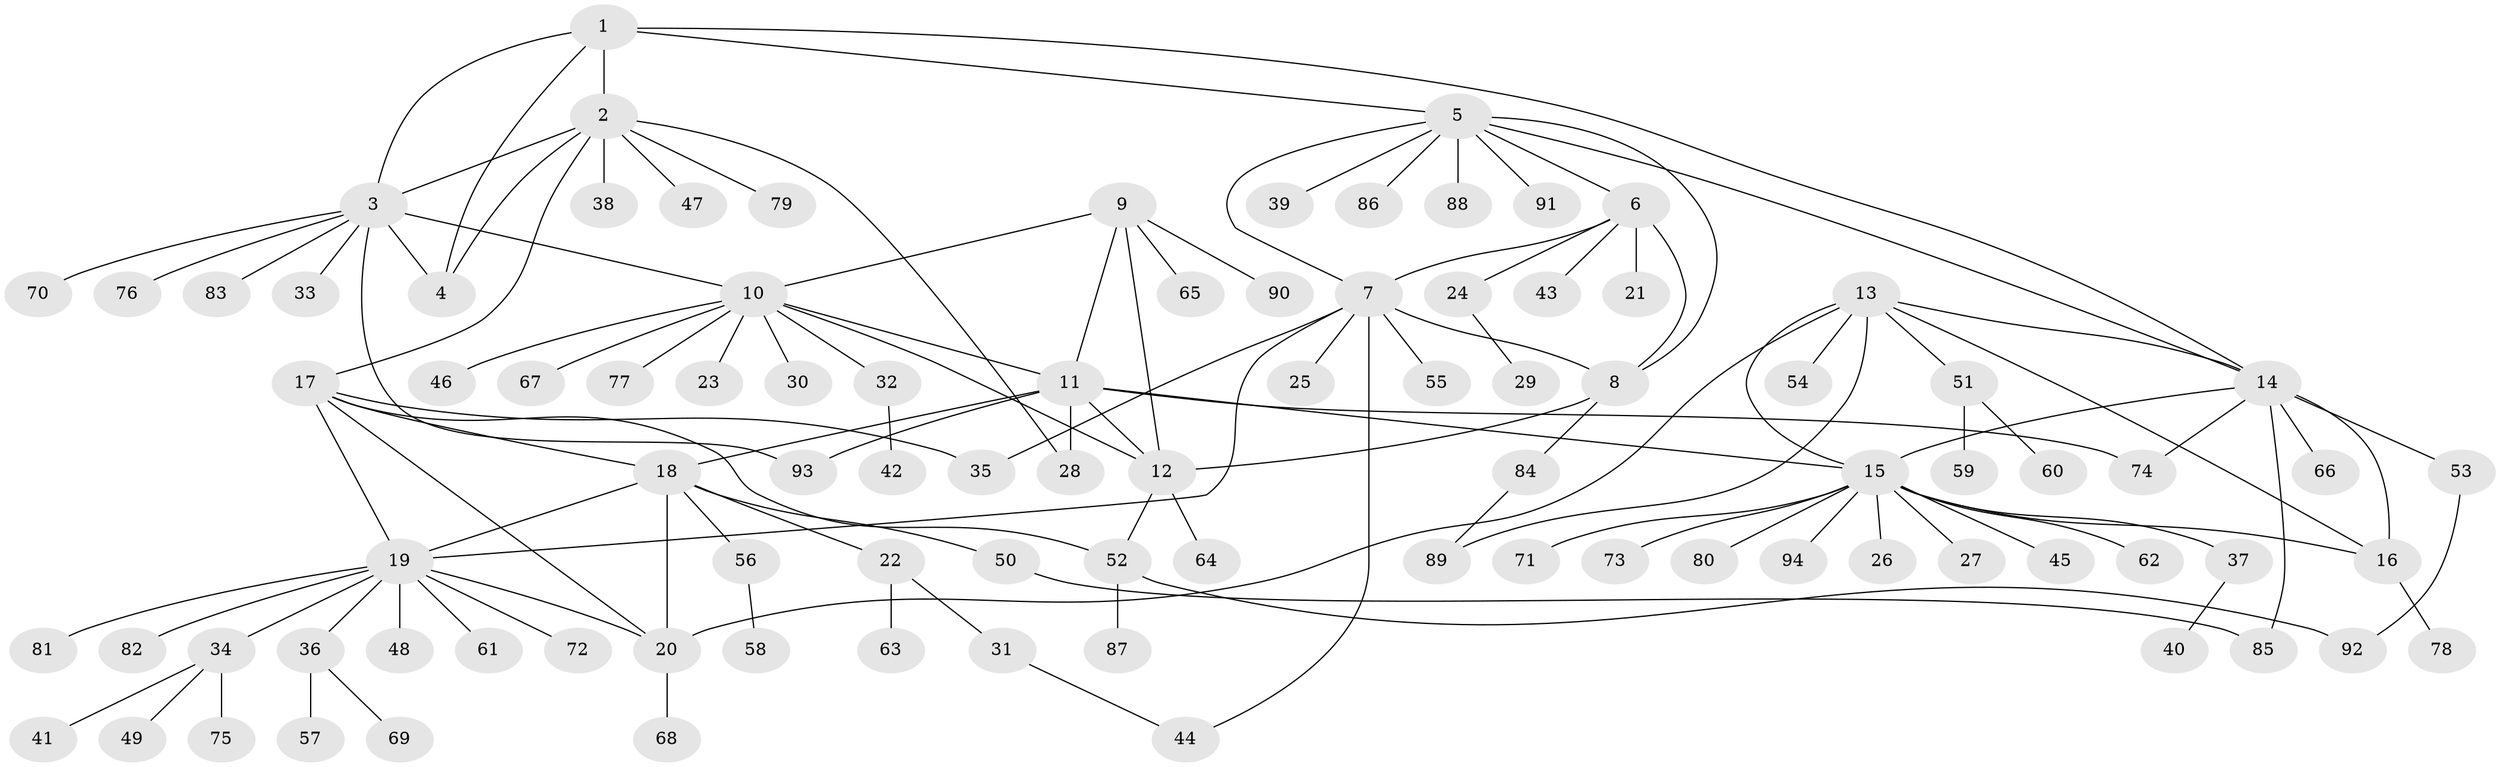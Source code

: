 // Generated by graph-tools (version 1.1) at 2025/11/02/27/25 16:11:29]
// undirected, 94 vertices, 123 edges
graph export_dot {
graph [start="1"]
  node [color=gray90,style=filled];
  1;
  2;
  3;
  4;
  5;
  6;
  7;
  8;
  9;
  10;
  11;
  12;
  13;
  14;
  15;
  16;
  17;
  18;
  19;
  20;
  21;
  22;
  23;
  24;
  25;
  26;
  27;
  28;
  29;
  30;
  31;
  32;
  33;
  34;
  35;
  36;
  37;
  38;
  39;
  40;
  41;
  42;
  43;
  44;
  45;
  46;
  47;
  48;
  49;
  50;
  51;
  52;
  53;
  54;
  55;
  56;
  57;
  58;
  59;
  60;
  61;
  62;
  63;
  64;
  65;
  66;
  67;
  68;
  69;
  70;
  71;
  72;
  73;
  74;
  75;
  76;
  77;
  78;
  79;
  80;
  81;
  82;
  83;
  84;
  85;
  86;
  87;
  88;
  89;
  90;
  91;
  92;
  93;
  94;
  1 -- 2;
  1 -- 3;
  1 -- 4;
  1 -- 5;
  1 -- 14;
  2 -- 3;
  2 -- 4;
  2 -- 17;
  2 -- 28;
  2 -- 38;
  2 -- 47;
  2 -- 79;
  3 -- 4;
  3 -- 10;
  3 -- 33;
  3 -- 70;
  3 -- 76;
  3 -- 83;
  3 -- 93;
  5 -- 6;
  5 -- 7;
  5 -- 8;
  5 -- 14;
  5 -- 39;
  5 -- 86;
  5 -- 88;
  5 -- 91;
  6 -- 7;
  6 -- 8;
  6 -- 21;
  6 -- 24;
  6 -- 43;
  7 -- 8;
  7 -- 19;
  7 -- 25;
  7 -- 35;
  7 -- 44;
  7 -- 55;
  8 -- 12;
  8 -- 84;
  9 -- 10;
  9 -- 11;
  9 -- 12;
  9 -- 65;
  9 -- 90;
  10 -- 11;
  10 -- 12;
  10 -- 23;
  10 -- 30;
  10 -- 32;
  10 -- 46;
  10 -- 67;
  10 -- 77;
  11 -- 12;
  11 -- 15;
  11 -- 18;
  11 -- 28;
  11 -- 74;
  11 -- 93;
  12 -- 52;
  12 -- 64;
  13 -- 14;
  13 -- 15;
  13 -- 16;
  13 -- 20;
  13 -- 51;
  13 -- 54;
  13 -- 89;
  14 -- 15;
  14 -- 16;
  14 -- 53;
  14 -- 66;
  14 -- 74;
  14 -- 85;
  15 -- 16;
  15 -- 26;
  15 -- 27;
  15 -- 37;
  15 -- 45;
  15 -- 62;
  15 -- 71;
  15 -- 73;
  15 -- 80;
  15 -- 94;
  16 -- 78;
  17 -- 18;
  17 -- 19;
  17 -- 20;
  17 -- 35;
  17 -- 52;
  18 -- 19;
  18 -- 20;
  18 -- 22;
  18 -- 50;
  18 -- 56;
  19 -- 20;
  19 -- 34;
  19 -- 36;
  19 -- 48;
  19 -- 61;
  19 -- 72;
  19 -- 81;
  19 -- 82;
  20 -- 68;
  22 -- 31;
  22 -- 63;
  24 -- 29;
  31 -- 44;
  32 -- 42;
  34 -- 41;
  34 -- 49;
  34 -- 75;
  36 -- 57;
  36 -- 69;
  37 -- 40;
  50 -- 85;
  51 -- 59;
  51 -- 60;
  52 -- 87;
  52 -- 92;
  53 -- 92;
  56 -- 58;
  84 -- 89;
}
